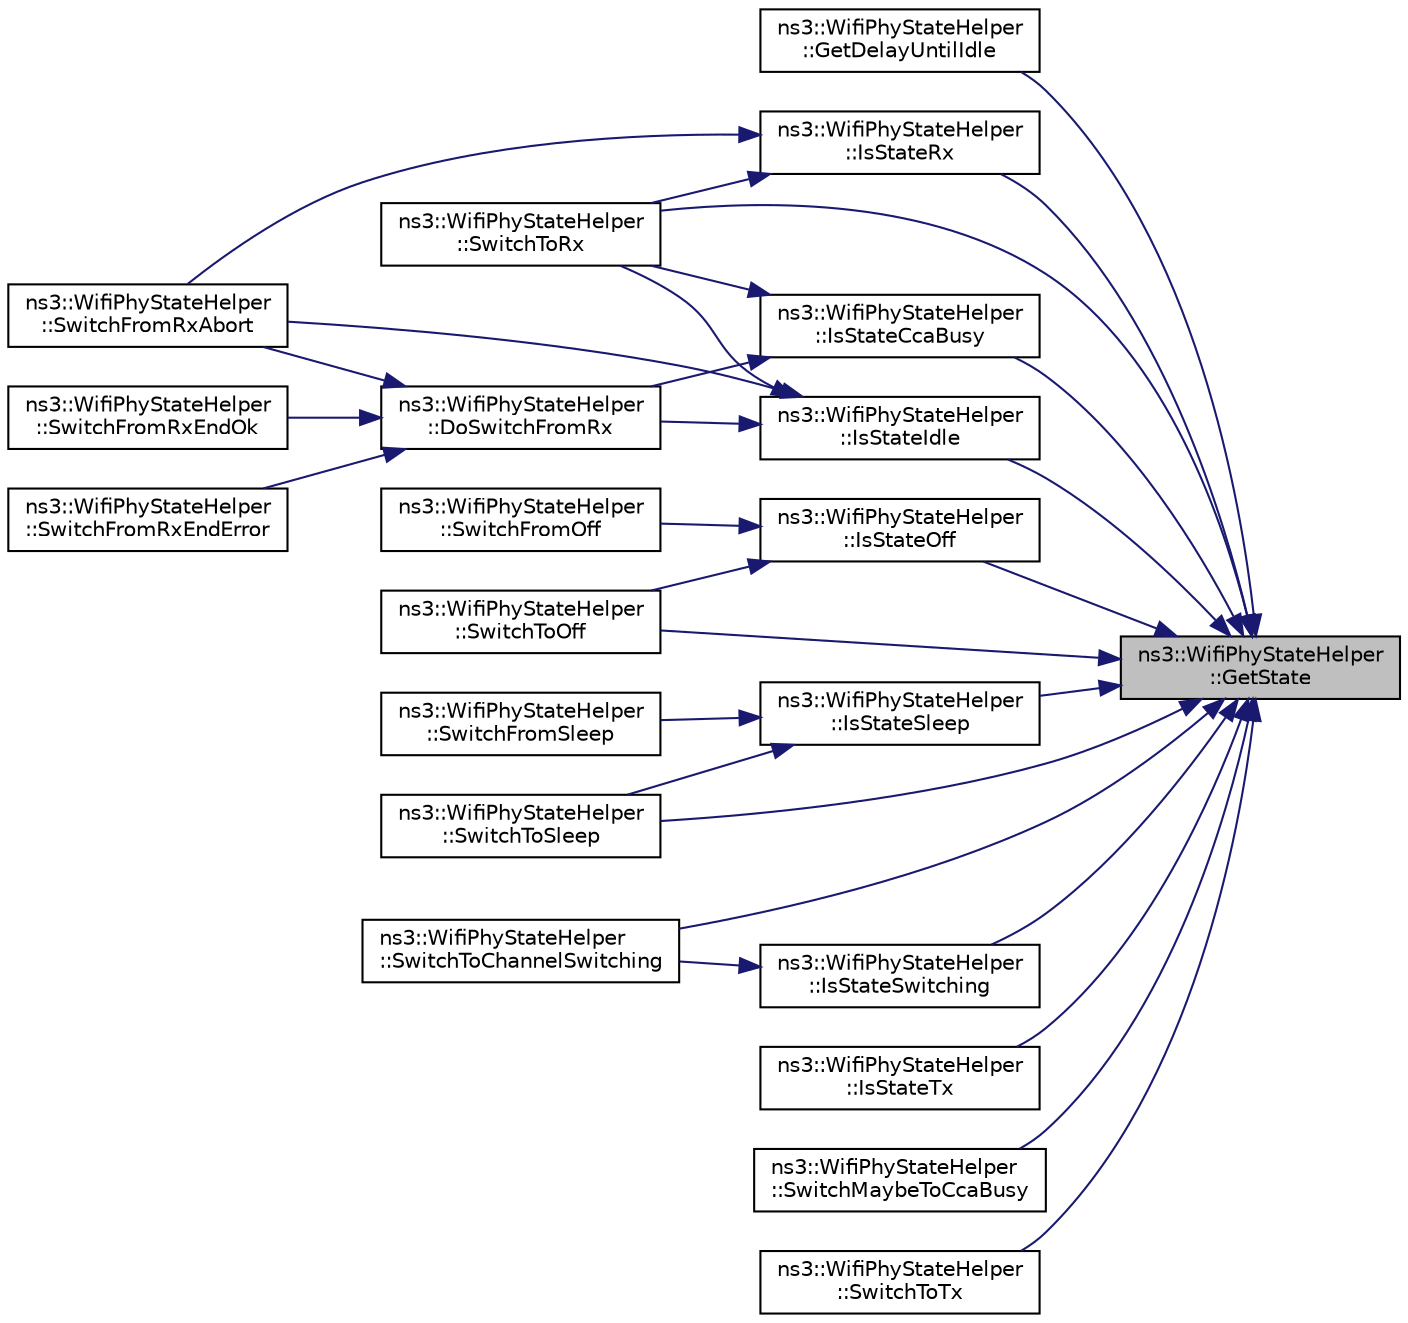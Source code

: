 digraph "ns3::WifiPhyStateHelper::GetState"
{
 // LATEX_PDF_SIZE
  edge [fontname="Helvetica",fontsize="10",labelfontname="Helvetica",labelfontsize="10"];
  node [fontname="Helvetica",fontsize="10",shape=record];
  rankdir="RL";
  Node1 [label="ns3::WifiPhyStateHelper\l::GetState",height=0.2,width=0.4,color="black", fillcolor="grey75", style="filled", fontcolor="black",tooltip="Return the current state of WifiPhy."];
  Node1 -> Node2 [dir="back",color="midnightblue",fontsize="10",style="solid",fontname="Helvetica"];
  Node2 [label="ns3::WifiPhyStateHelper\l::GetDelayUntilIdle",height=0.2,width=0.4,color="black", fillcolor="white", style="filled",URL="$classns3_1_1_wifi_phy_state_helper.html#a1a1e8ff63bcbb3cf1522c5f5ee4f3eb3",tooltip="Return the time before the state is back to IDLE."];
  Node1 -> Node3 [dir="back",color="midnightblue",fontsize="10",style="solid",fontname="Helvetica"];
  Node3 [label="ns3::WifiPhyStateHelper\l::IsStateCcaBusy",height=0.2,width=0.4,color="black", fillcolor="white", style="filled",URL="$classns3_1_1_wifi_phy_state_helper.html#a12aacf4bb0e80f0cc285e54c36d92f0e",tooltip="Check whether the current state is CCA busy."];
  Node3 -> Node4 [dir="back",color="midnightblue",fontsize="10",style="solid",fontname="Helvetica"];
  Node4 [label="ns3::WifiPhyStateHelper\l::DoSwitchFromRx",height=0.2,width=0.4,color="black", fillcolor="white", style="filled",URL="$classns3_1_1_wifi_phy_state_helper.html#a1f57e08c21efb84c6a34a832c19966d8",tooltip="Switch the state from RX."];
  Node4 -> Node5 [dir="back",color="midnightblue",fontsize="10",style="solid",fontname="Helvetica"];
  Node5 [label="ns3::WifiPhyStateHelper\l::SwitchFromRxAbort",height=0.2,width=0.4,color="black", fillcolor="white", style="filled",URL="$classns3_1_1_wifi_phy_state_helper.html#a943093847761067740ea812b19a16773",tooltip="Abort current reception."];
  Node4 -> Node6 [dir="back",color="midnightblue",fontsize="10",style="solid",fontname="Helvetica"];
  Node6 [label="ns3::WifiPhyStateHelper\l::SwitchFromRxEndError",height=0.2,width=0.4,color="black", fillcolor="white", style="filled",URL="$classns3_1_1_wifi_phy_state_helper.html#acf3604274f1de290f21bdf9f3a5f4a87",tooltip="Switch from RX after the reception failed."];
  Node4 -> Node7 [dir="back",color="midnightblue",fontsize="10",style="solid",fontname="Helvetica"];
  Node7 [label="ns3::WifiPhyStateHelper\l::SwitchFromRxEndOk",height=0.2,width=0.4,color="black", fillcolor="white", style="filled",URL="$classns3_1_1_wifi_phy_state_helper.html#a167e72313c4ec128865c46e55fe9e4b2",tooltip="Switch from RX after the reception was successful."];
  Node3 -> Node8 [dir="back",color="midnightblue",fontsize="10",style="solid",fontname="Helvetica"];
  Node8 [label="ns3::WifiPhyStateHelper\l::SwitchToRx",height=0.2,width=0.4,color="black", fillcolor="white", style="filled",URL="$classns3_1_1_wifi_phy_state_helper.html#a0f2fc8bb8c61f94606b318bfc78b9003",tooltip="Switch state to RX for the given duration."];
  Node1 -> Node9 [dir="back",color="midnightblue",fontsize="10",style="solid",fontname="Helvetica"];
  Node9 [label="ns3::WifiPhyStateHelper\l::IsStateIdle",height=0.2,width=0.4,color="black", fillcolor="white", style="filled",URL="$classns3_1_1_wifi_phy_state_helper.html#ae36ef11b1ea414bcf9092ce3a6ba8bcc",tooltip="Check whether the current state is IDLE."];
  Node9 -> Node4 [dir="back",color="midnightblue",fontsize="10",style="solid",fontname="Helvetica"];
  Node9 -> Node5 [dir="back",color="midnightblue",fontsize="10",style="solid",fontname="Helvetica"];
  Node9 -> Node8 [dir="back",color="midnightblue",fontsize="10",style="solid",fontname="Helvetica"];
  Node1 -> Node10 [dir="back",color="midnightblue",fontsize="10",style="solid",fontname="Helvetica"];
  Node10 [label="ns3::WifiPhyStateHelper\l::IsStateOff",height=0.2,width=0.4,color="black", fillcolor="white", style="filled",URL="$classns3_1_1_wifi_phy_state_helper.html#a30655b99a7575eba3faac7f980c61fd3",tooltip="Check whether the current state is OFF."];
  Node10 -> Node11 [dir="back",color="midnightblue",fontsize="10",style="solid",fontname="Helvetica"];
  Node11 [label="ns3::WifiPhyStateHelper\l::SwitchFromOff",height=0.2,width=0.4,color="black", fillcolor="white", style="filled",URL="$classns3_1_1_wifi_phy_state_helper.html#a2a7616c7cb18a5ef27285787a4fb2e5f",tooltip="Switch from off mode."];
  Node10 -> Node12 [dir="back",color="midnightblue",fontsize="10",style="solid",fontname="Helvetica"];
  Node12 [label="ns3::WifiPhyStateHelper\l::SwitchToOff",height=0.2,width=0.4,color="black", fillcolor="white", style="filled",URL="$classns3_1_1_wifi_phy_state_helper.html#acb2511cbb9040e3783bb890f4d3b65d8",tooltip="Switch to off mode."];
  Node1 -> Node13 [dir="back",color="midnightblue",fontsize="10",style="solid",fontname="Helvetica"];
  Node13 [label="ns3::WifiPhyStateHelper\l::IsStateRx",height=0.2,width=0.4,color="black", fillcolor="white", style="filled",URL="$classns3_1_1_wifi_phy_state_helper.html#a38ea1c96882ec0a0e04d531e3c0ecb1b",tooltip="Check whether the current state is RX."];
  Node13 -> Node5 [dir="back",color="midnightblue",fontsize="10",style="solid",fontname="Helvetica"];
  Node13 -> Node8 [dir="back",color="midnightblue",fontsize="10",style="solid",fontname="Helvetica"];
  Node1 -> Node14 [dir="back",color="midnightblue",fontsize="10",style="solid",fontname="Helvetica"];
  Node14 [label="ns3::WifiPhyStateHelper\l::IsStateSleep",height=0.2,width=0.4,color="black", fillcolor="white", style="filled",URL="$classns3_1_1_wifi_phy_state_helper.html#a0b975ab4c38428094b97c73c713a7287",tooltip="Check whether the current state is SLEEP."];
  Node14 -> Node15 [dir="back",color="midnightblue",fontsize="10",style="solid",fontname="Helvetica"];
  Node15 [label="ns3::WifiPhyStateHelper\l::SwitchFromSleep",height=0.2,width=0.4,color="black", fillcolor="white", style="filled",URL="$classns3_1_1_wifi_phy_state_helper.html#adfa6b4ce47455491dbbd82a97b601cfb",tooltip="Switch from sleep mode."];
  Node14 -> Node16 [dir="back",color="midnightblue",fontsize="10",style="solid",fontname="Helvetica"];
  Node16 [label="ns3::WifiPhyStateHelper\l::SwitchToSleep",height=0.2,width=0.4,color="black", fillcolor="white", style="filled",URL="$classns3_1_1_wifi_phy_state_helper.html#adf92a7cf71fe546d59f10e8308a10df2",tooltip="Switch to sleep mode."];
  Node1 -> Node17 [dir="back",color="midnightblue",fontsize="10",style="solid",fontname="Helvetica"];
  Node17 [label="ns3::WifiPhyStateHelper\l::IsStateSwitching",height=0.2,width=0.4,color="black", fillcolor="white", style="filled",URL="$classns3_1_1_wifi_phy_state_helper.html#aa1d33587cdc6480ff6d5bf9eb8abc27b",tooltip="Check whether the current state is SWITCHING."];
  Node17 -> Node18 [dir="back",color="midnightblue",fontsize="10",style="solid",fontname="Helvetica"];
  Node18 [label="ns3::WifiPhyStateHelper\l::SwitchToChannelSwitching",height=0.2,width=0.4,color="black", fillcolor="white", style="filled",URL="$classns3_1_1_wifi_phy_state_helper.html#a4c14c3353b20a14934e20ece92bf411a",tooltip="Switch state to channel switching for the given duration."];
  Node1 -> Node19 [dir="back",color="midnightblue",fontsize="10",style="solid",fontname="Helvetica"];
  Node19 [label="ns3::WifiPhyStateHelper\l::IsStateTx",height=0.2,width=0.4,color="black", fillcolor="white", style="filled",URL="$classns3_1_1_wifi_phy_state_helper.html#a384a663170eebadd8a283504007b15ce",tooltip="Check whether the current state is TX."];
  Node1 -> Node20 [dir="back",color="midnightblue",fontsize="10",style="solid",fontname="Helvetica"];
  Node20 [label="ns3::WifiPhyStateHelper\l::SwitchMaybeToCcaBusy",height=0.2,width=0.4,color="black", fillcolor="white", style="filled",URL="$classns3_1_1_wifi_phy_state_helper.html#ad9963e635d1ce21687f75a4908932be8",tooltip="Switch to CCA busy."];
  Node1 -> Node18 [dir="back",color="midnightblue",fontsize="10",style="solid",fontname="Helvetica"];
  Node1 -> Node12 [dir="back",color="midnightblue",fontsize="10",style="solid",fontname="Helvetica"];
  Node1 -> Node8 [dir="back",color="midnightblue",fontsize="10",style="solid",fontname="Helvetica"];
  Node1 -> Node16 [dir="back",color="midnightblue",fontsize="10",style="solid",fontname="Helvetica"];
  Node1 -> Node21 [dir="back",color="midnightblue",fontsize="10",style="solid",fontname="Helvetica"];
  Node21 [label="ns3::WifiPhyStateHelper\l::SwitchToTx",height=0.2,width=0.4,color="black", fillcolor="white", style="filled",URL="$classns3_1_1_wifi_phy_state_helper.html#a8970100c892b927f0daac3f5f39cb205",tooltip="Switch state to TX for the given duration."];
}
